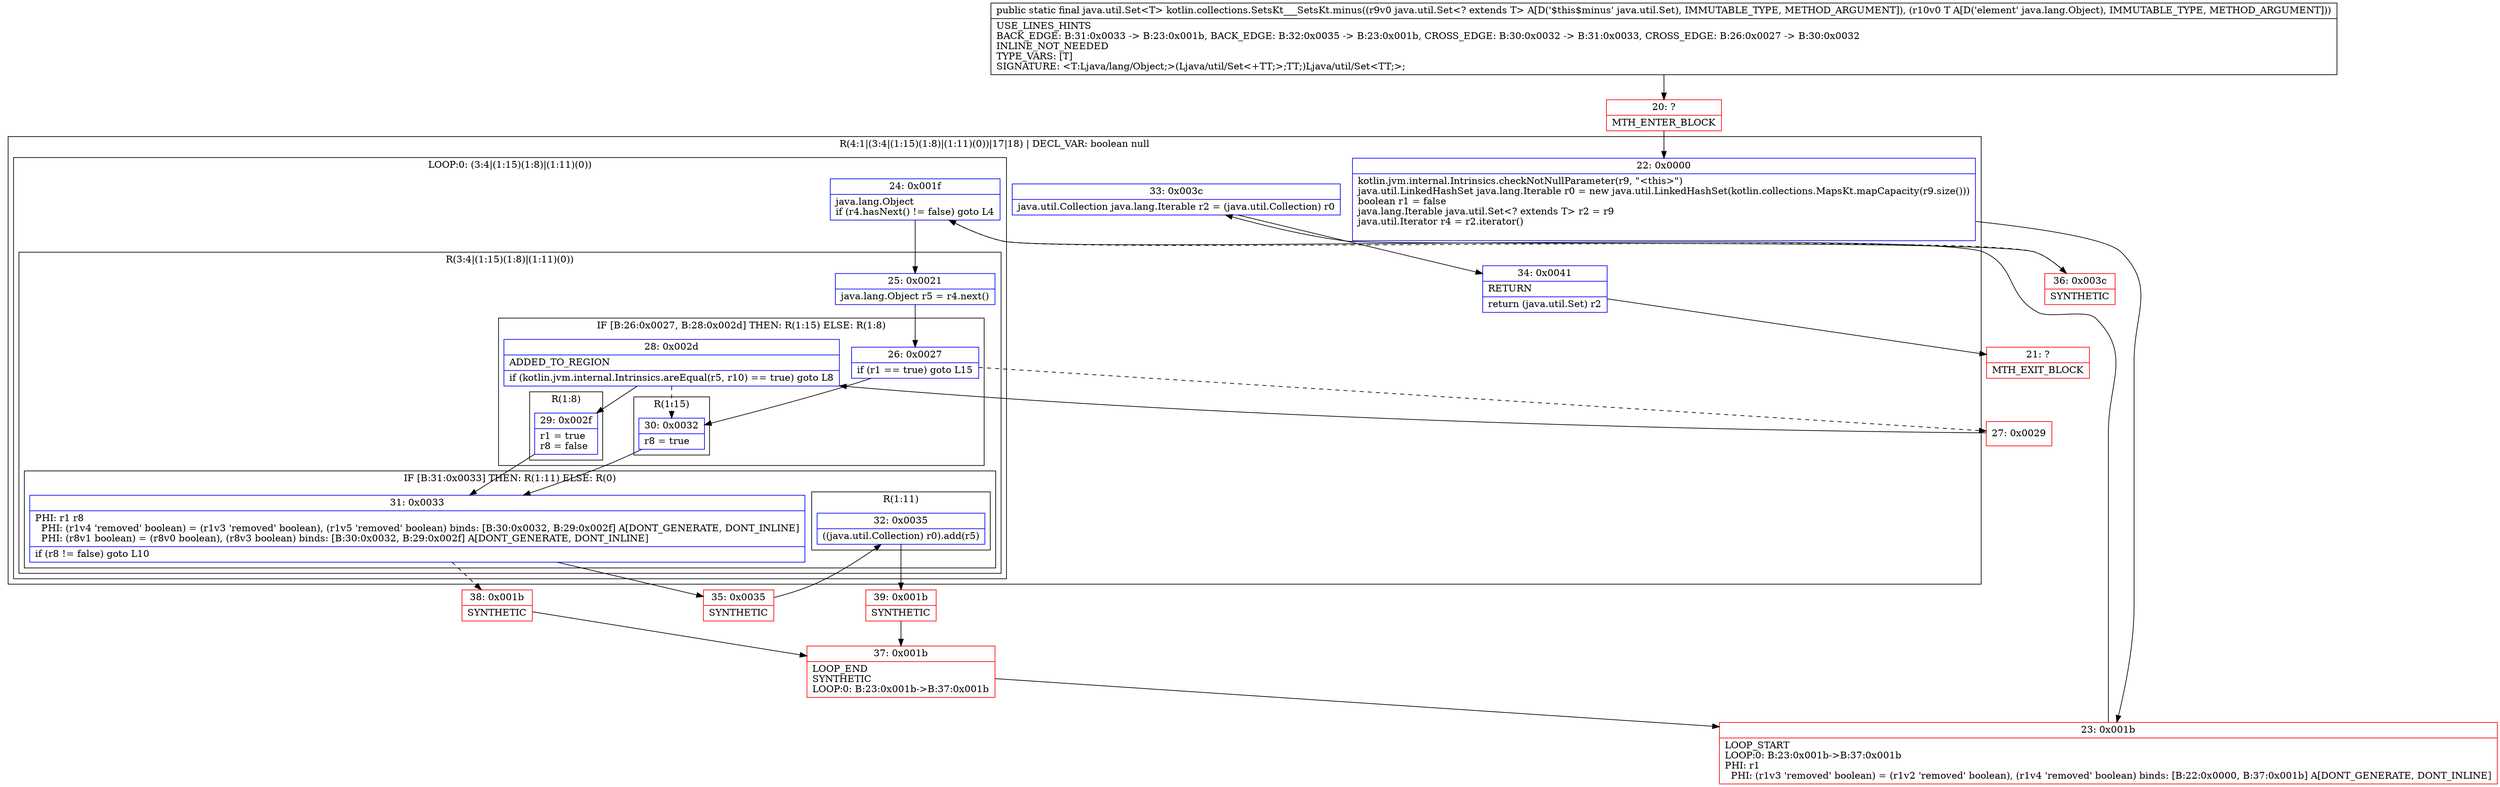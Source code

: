 digraph "CFG forkotlin.collections.SetsKt___SetsKt.minus(Ljava\/util\/Set;Ljava\/lang\/Object;)Ljava\/util\/Set;" {
subgraph cluster_Region_340221898 {
label = "R(4:1|(3:4|(1:15)(1:8)|(1:11)(0))|17|18) | DECL_VAR: boolean null\l";
node [shape=record,color=blue];
Node_22 [shape=record,label="{22\:\ 0x0000|kotlin.jvm.internal.Intrinsics.checkNotNullParameter(r9, \"\<this\>\")\ljava.util.LinkedHashSet java.lang.Iterable r0 = new java.util.LinkedHashSet(kotlin.collections.MapsKt.mapCapacity(r9.size()))\lboolean r1 = false\ljava.lang.Iterable java.util.Set\<? extends T\> r2 = r9\ljava.util.Iterator r4 = r2.iterator()\l\l}"];
subgraph cluster_LoopRegion_1612663502 {
label = "LOOP:0: (3:4|(1:15)(1:8)|(1:11)(0))";
node [shape=record,color=blue];
Node_24 [shape=record,label="{24\:\ 0x001f|java.lang.Object \lif (r4.hasNext() != false) goto L4\l}"];
subgraph cluster_Region_899214320 {
label = "R(3:4|(1:15)(1:8)|(1:11)(0))";
node [shape=record,color=blue];
Node_25 [shape=record,label="{25\:\ 0x0021|java.lang.Object r5 = r4.next()\l}"];
subgraph cluster_IfRegion_1885064857 {
label = "IF [B:26:0x0027, B:28:0x002d] THEN: R(1:15) ELSE: R(1:8)";
node [shape=record,color=blue];
Node_26 [shape=record,label="{26\:\ 0x0027|if (r1 == true) goto L15\l}"];
Node_28 [shape=record,label="{28\:\ 0x002d|ADDED_TO_REGION\l|if (kotlin.jvm.internal.Intrinsics.areEqual(r5, r10) == true) goto L8\l}"];
subgraph cluster_Region_1582069335 {
label = "R(1:15)";
node [shape=record,color=blue];
Node_30 [shape=record,label="{30\:\ 0x0032|r8 = true\l}"];
}
subgraph cluster_Region_1943259557 {
label = "R(1:8)";
node [shape=record,color=blue];
Node_29 [shape=record,label="{29\:\ 0x002f|r1 = true\lr8 = false\l}"];
}
}
subgraph cluster_IfRegion_1956070720 {
label = "IF [B:31:0x0033] THEN: R(1:11) ELSE: R(0)";
node [shape=record,color=blue];
Node_31 [shape=record,label="{31\:\ 0x0033|PHI: r1 r8 \l  PHI: (r1v4 'removed' boolean) = (r1v3 'removed' boolean), (r1v5 'removed' boolean) binds: [B:30:0x0032, B:29:0x002f] A[DONT_GENERATE, DONT_INLINE]\l  PHI: (r8v1 boolean) = (r8v0 boolean), (r8v3 boolean) binds: [B:30:0x0032, B:29:0x002f] A[DONT_GENERATE, DONT_INLINE]\l|if (r8 != false) goto L10\l}"];
subgraph cluster_Region_1235166111 {
label = "R(1:11)";
node [shape=record,color=blue];
Node_32 [shape=record,label="{32\:\ 0x0035|((java.util.Collection) r0).add(r5)\l}"];
}
subgraph cluster_Region_1329492957 {
label = "R(0)";
node [shape=record,color=blue];
}
}
}
}
Node_33 [shape=record,label="{33\:\ 0x003c|java.util.Collection java.lang.Iterable r2 = (java.util.Collection) r0\l}"];
Node_34 [shape=record,label="{34\:\ 0x0041|RETURN\l|return (java.util.Set) r2\l}"];
}
Node_20 [shape=record,color=red,label="{20\:\ ?|MTH_ENTER_BLOCK\l}"];
Node_23 [shape=record,color=red,label="{23\:\ 0x001b|LOOP_START\lLOOP:0: B:23:0x001b\-\>B:37:0x001b\lPHI: r1 \l  PHI: (r1v3 'removed' boolean) = (r1v2 'removed' boolean), (r1v4 'removed' boolean) binds: [B:22:0x0000, B:37:0x001b] A[DONT_GENERATE, DONT_INLINE]\l}"];
Node_27 [shape=record,color=red,label="{27\:\ 0x0029}"];
Node_35 [shape=record,color=red,label="{35\:\ 0x0035|SYNTHETIC\l}"];
Node_39 [shape=record,color=red,label="{39\:\ 0x001b|SYNTHETIC\l}"];
Node_37 [shape=record,color=red,label="{37\:\ 0x001b|LOOP_END\lSYNTHETIC\lLOOP:0: B:23:0x001b\-\>B:37:0x001b\l}"];
Node_38 [shape=record,color=red,label="{38\:\ 0x001b|SYNTHETIC\l}"];
Node_36 [shape=record,color=red,label="{36\:\ 0x003c|SYNTHETIC\l}"];
Node_21 [shape=record,color=red,label="{21\:\ ?|MTH_EXIT_BLOCK\l}"];
MethodNode[shape=record,label="{public static final java.util.Set\<T\> kotlin.collections.SetsKt___SetsKt.minus((r9v0 java.util.Set\<? extends T\> A[D('$this$minus' java.util.Set), IMMUTABLE_TYPE, METHOD_ARGUMENT]), (r10v0 T A[D('element' java.lang.Object), IMMUTABLE_TYPE, METHOD_ARGUMENT]))  | USE_LINES_HINTS\lBACK_EDGE: B:31:0x0033 \-\> B:23:0x001b, BACK_EDGE: B:32:0x0035 \-\> B:23:0x001b, CROSS_EDGE: B:30:0x0032 \-\> B:31:0x0033, CROSS_EDGE: B:26:0x0027 \-\> B:30:0x0032\lINLINE_NOT_NEEDED\lTYPE_VARS: [T]\lSIGNATURE: \<T:Ljava\/lang\/Object;\>(Ljava\/util\/Set\<+TT;\>;TT;)Ljava\/util\/Set\<TT;\>;\l}"];
MethodNode -> Node_20;Node_22 -> Node_23;
Node_24 -> Node_25;
Node_24 -> Node_36[style=dashed];
Node_25 -> Node_26;
Node_26 -> Node_27[style=dashed];
Node_26 -> Node_30;
Node_28 -> Node_29;
Node_28 -> Node_30[style=dashed];
Node_30 -> Node_31;
Node_29 -> Node_31;
Node_31 -> Node_35;
Node_31 -> Node_38[style=dashed];
Node_32 -> Node_39;
Node_33 -> Node_34;
Node_34 -> Node_21;
Node_20 -> Node_22;
Node_23 -> Node_24;
Node_27 -> Node_28;
Node_35 -> Node_32;
Node_39 -> Node_37;
Node_37 -> Node_23;
Node_38 -> Node_37;
Node_36 -> Node_33;
}

